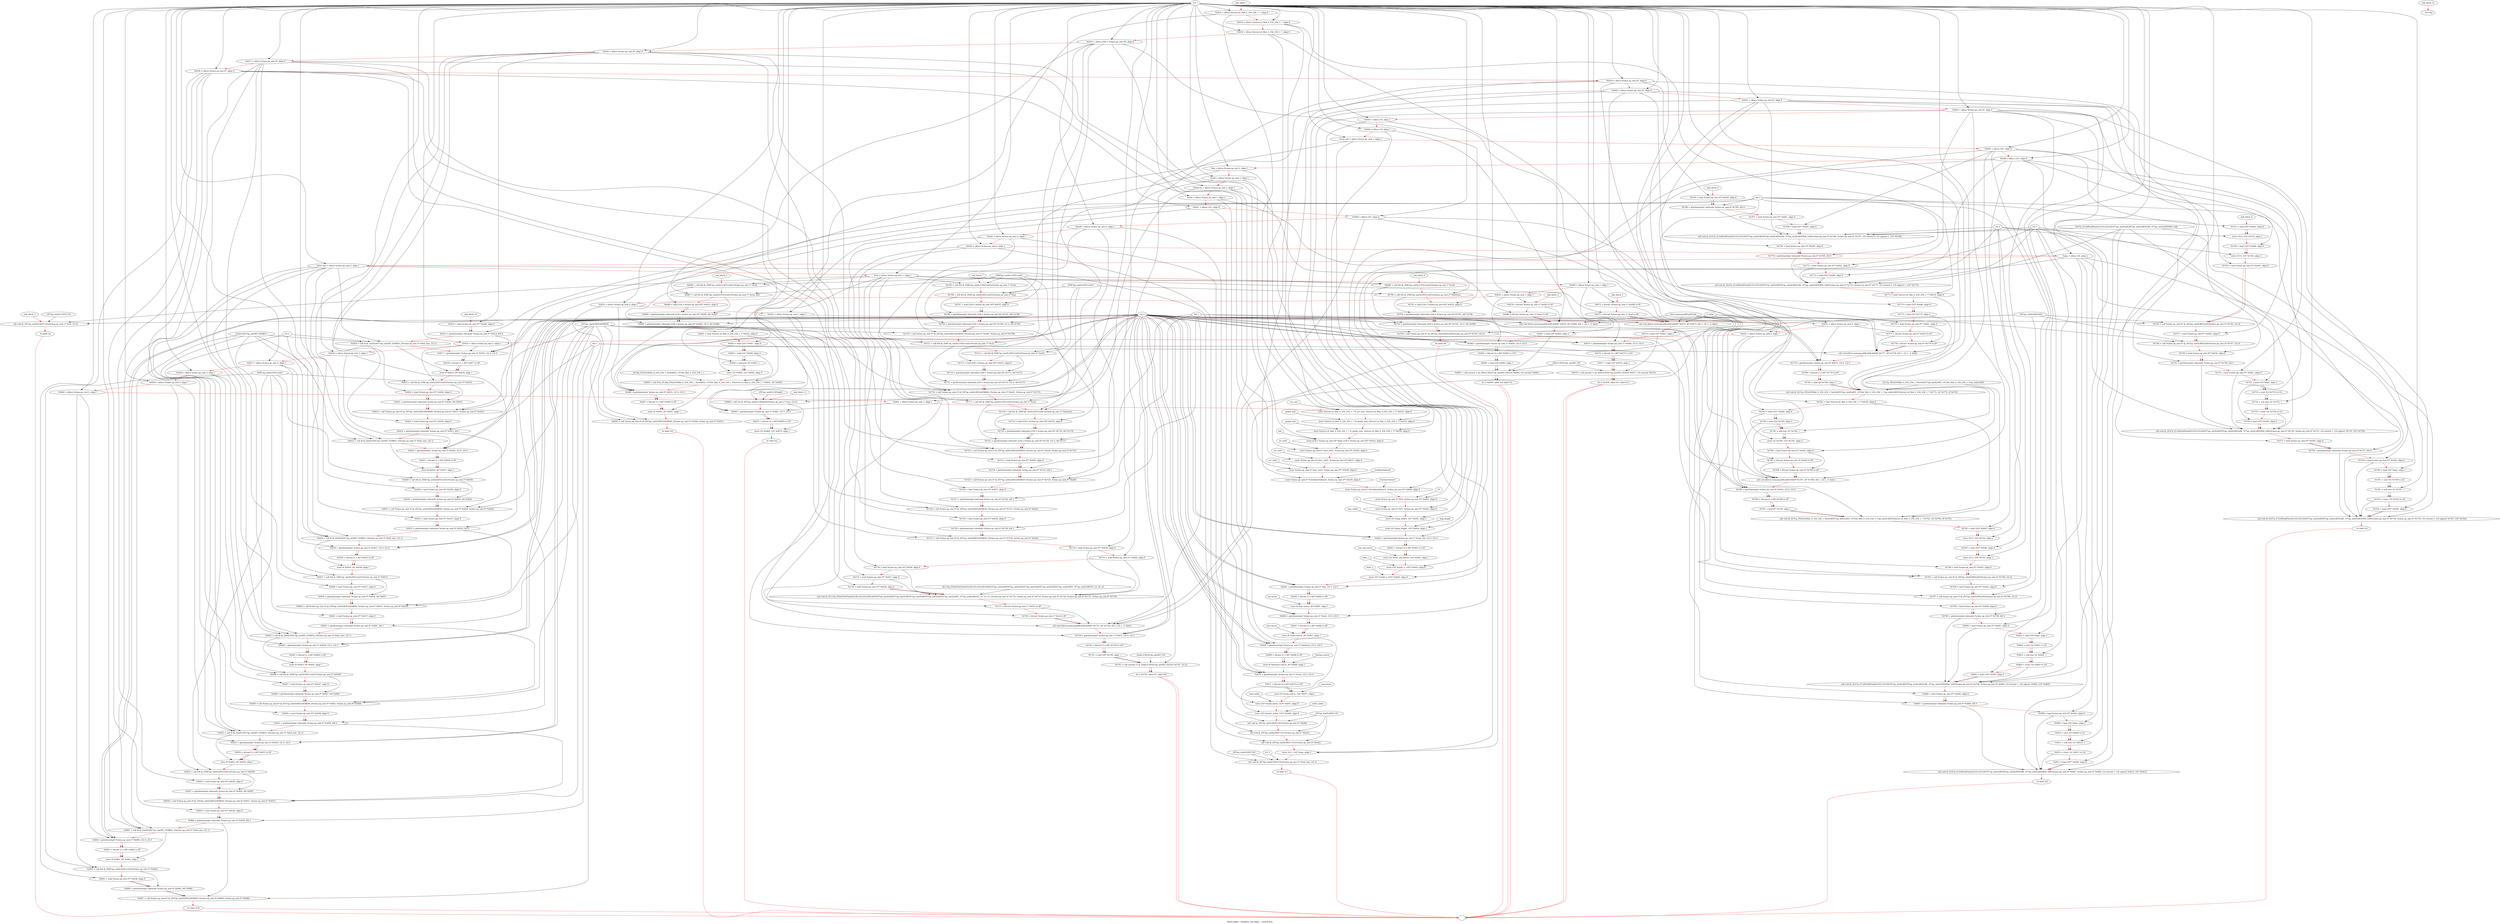 digraph G {
compound=true
label="Black edges - dataflow, red edges - control flow"
"t632" [label="  %t632 = alloca %struct.xf_Mat_0_256_256_1_*, align 8"]
"t633" [label="  %t633 = alloca %struct.xf_Mat_0_256_256_1_*, align 8"]
"t634" [label="  %t634 = alloca %struct.xf_Mat_0_256_256_1_*, align 8"]
"t635" [label="  %t635 = alloca [256 x %class.ap_uint.0]*, align 8"]
"t636" [label="  %t636 = alloca %class.ap_uint.0*, align 8"]
"t637" [label="  %t637 = alloca %class.ap_uint.0*, align 8"]
"t638" [label="  %t638 = alloca %class.ap_uint.0*, align 8"]
"t639" [label="  %t639 = alloca %class.ap_uint.0*, align 8"]
"t640" [label="  %t640 = alloca %class.ap_uint.0*, align 8"]
"t641" [label="  %t641 = alloca %class.ap_uint.0*, align 8"]
"t642" [label="  %t642 = alloca %class.ap_uint.0*, align 8"]
"t643" [label="  %t643 = alloca i16, align 2"]
"t644" [label="  %t644 = alloca i16, align 2"]
"row_ind" [label="  %row_ind = alloca %class.ap_uint.1, align 2"]
"t645" [label="  %t645 = alloca i16*, align 8"]
"t646" [label="  %t646 = alloca i16*, align 8"]
"tp" [label="  %tp = alloca %class.ap_uint.2, align 1"]
"mid" [label="  %mid = alloca %class.ap_uint.2, align 1"]
"bottom" [label="  %bottom = alloca %class.ap_uint.2, align 1"]
"row" [label="  %row = alloca %class.ap_uint.1, align 2"]
"t647" [label="  %t647 = alloca i32*, align 8"]
"t648" [label="  %t648 = alloca i32*, align 8"]
"buf0" [label="  %buf0 = alloca %class.ap_uint.0, align 1"]
"buf1" [label="  %buf1 = alloca %class.ap_uint.0, align 1"]
"buf2" [label="  %buf2 = alloca %class.ap_uint.0, align 1"]
"npc" [label="  %npc = alloca i16, align 2"]
"buf_size" [label="  %buf_size = alloca %class.ap_uint.5, align 1"]
"col" [label="  %col = alloca %class.ap_uint.1, align 1"]
"t649" [label="  %t649 = alloca %class.ap_uint.1, align 1"]
"t650" [label="  %t650 = alloca %class.ap_uint.1, align 1"]
"t651" [label="  %t651 = alloca %class.ap_uint.0, align 1"]
"t652" [label="  %t652 = alloca %class.ap_uint.1, align 1"]
"t653" [label="  %t653 = alloca %class.ap_uint.0, align 1"]
"t654" [label="  %t654 = alloca %class.ap_uint.0, align 1"]
"t655" [label="  %t655 = alloca %class.ap_uint.5, align 1"]
"t656" [label="  %t656 = alloca %class.ap_uint.5, align 1"]
"t657" [label="  %t657 = alloca %class.ap_uint.5, align 1"]
"t658" [label="  %t658 = alloca %class.ap_uint.5, align 1"]
"t659" [label="  %t659 = alloca %class.ap_uint.5, align 1"]
"t660" [label="  %t660 = alloca %class.ap_uint.5, align 1"]
"t661" [label="  %t661 = alloca %class.ap_uint.1, align 1"]
"_1" [label="  store %struct.xf_Mat_0_256_256_1_* %_src_mat, %struct.xf_Mat_0_256_256_1_** %t632, align 8"]
"_2" [label="  store %struct.xf_Mat_0_256_256_1_* %_gradx_mat, %struct.xf_Mat_0_256_256_1_** %t633, align 8"]
"_3" [label="  store %struct.xf_Mat_0_256_256_1_* %_grady_mat, %struct.xf_Mat_0_256_256_1_** %t634, align 8"]
"_4" [label="  store [256 x %class.ap_uint.0]* %buf, [256 x %class.ap_uint.0]** %t635, align 8"]
"_5" [label="  store %class.ap_uint.0* %src_buf1, %class.ap_uint.0** %t636, align 8"]
"_6" [label="  store %class.ap_uint.0* %src_buf2, %class.ap_uint.0** %t637, align 8"]
"_7" [label="  store %class.ap_uint.0* %src_buf3, %class.ap_uint.0** %t638, align 8"]
"_8" [label="  store %class.ap_uint.0* %GradientValuesX, %class.ap_uint.0** %t639, align 8"]
"_9" [label="  store %class.ap_uint.0* %GradientValuesY, %class.ap_uint.0** %t640, align 8"]
"_10" [label="  store %class.ap_uint.0* %P0, %class.ap_uint.0** %t641, align 8"]
"_11" [label="  store %class.ap_uint.0* %P1, %class.ap_uint.0** %t642, align 8"]
"_12" [label="  store i16 %img_width, i16* %t643, align 2"]
"_13" [label="  store i16 %img_height, i16* %t644, align 2"]
"t662" [label="  %t662 = getelementptr %class.ap_uint.1* %row_ind, i32 0, i32 0"]
"t663" [label="  %t663 = bitcast [2 x i8]* %t662 to i16*"]
"_14" [label="  store i16 %row_ind.coerce, i16* %t663, align 1"]
"_15" [label="  store i16* %shift_x, i16** %t645, align 8"]
"_16" [label="  store i16* %shift_y, i16** %t646, align 8"]
"t664" [label="  %t664 = getelementptr %class.ap_uint.2* %tp, i32 0, i32 0"]
"t665" [label="  %t665 = bitcast [1 x i8]* %t664 to i8*"]
"_17" [label="  store i8 %tp.coerce, i8* %t665, align 1"]
"t666" [label="  %t666 = getelementptr %class.ap_uint.2* %mid, i32 0, i32 0"]
"t667" [label="  %t667 = bitcast [1 x i8]* %t666 to i8*"]
"_18" [label="  store i8 %mid.coerce, i8* %t667, align 1"]
"t668" [label="  %t668 = getelementptr %class.ap_uint.2* %bottom, i32 0, i32 0"]
"t669" [label="  %t669 = bitcast [1 x i8]* %t668 to i8*"]
"_19" [label="  store i8 %bottom.coerce, i8* %t669, align 1"]
"t670" [label="  %t670 = getelementptr %class.ap_uint.1* %row, i32 0, i32 0"]
"t671" [label="  %t671 = bitcast [2 x i8]* %t670 to i16*"]
"_20" [label="  store i16 %row.coerce, i16* %t671, align 1"]
"_21" [label="  store i32* %read_index, i32** %t647, align 8"]
"_22" [label="  store i32* %write_index, i32** %t648, align 8"]
"_23" [label="  call void @_ZN7ap_uintILi8EEC1Ev(%class.ap_uint.0* %buf0)"]
"_24" [label="  call void @_ZN7ap_uintILi8EEC1Ev(%class.ap_uint.0* %buf1)"]
"_25" [label="  call void @_ZN7ap_uintILi8EEC1Ev(%class.ap_uint.0* %buf2)"]
"_26" [label="  store i16 1, i16* %npc, align 2"]
"_27" [label="  call void @_ZN7ap_uintILi5EEC1Ei(%class.ap_uint.5* %buf_size, i32 3)"]
"_28" [label="  br label %1"]
"unk_block_1" -> "t632"[color=red]
"i32 1" -> "t632"
"t632" -> "t633"[color=red weight=2]
"i32 1" -> "t633"
"t633" -> "t634"[color=red weight=2]
"i32 1" -> "t634"
"t634" -> "t635"[color=red weight=2]
"i32 1" -> "t635"
"t635" -> "t636"[color=red weight=2]
"i32 1" -> "t636"
"t636" -> "t637"[color=red weight=2]
"i32 1" -> "t637"
"t637" -> "t638"[color=red weight=2]
"i32 1" -> "t638"
"t638" -> "t639"[color=red weight=2]
"i32 1" -> "t639"
"t639" -> "t640"[color=red weight=2]
"i32 1" -> "t640"
"t640" -> "t641"[color=red weight=2]
"i32 1" -> "t641"
"t641" -> "t642"[color=red weight=2]
"i32 1" -> "t642"
"t642" -> "t643"[color=red weight=2]
"i32 1" -> "t643"
"t643" -> "t644"[color=red weight=2]
"i32 1" -> "t644"
"t644" -> "row_ind"[color=red weight=2]
"i32 1" -> "row_ind"
"row_ind" -> "t645"[color=red weight=2]
"i32 1" -> "t645"
"t645" -> "t646"[color=red weight=2]
"i32 1" -> "t646"
"t646" -> "tp"[color=red weight=2]
"i32 1" -> "tp"
"tp" -> "mid"[color=red weight=2]
"i32 1" -> "mid"
"mid" -> "bottom"[color=red weight=2]
"i32 1" -> "bottom"
"bottom" -> "row"[color=red weight=2]
"i32 1" -> "row"
"row" -> "t647"[color=red weight=2]
"i32 1" -> "t647"
"t647" -> "t648"[color=red weight=2]
"i32 1" -> "t648"
"t648" -> "buf0"[color=red weight=2]
"i32 1" -> "buf0"
"buf0" -> "buf1"[color=red weight=2]
"i32 1" -> "buf1"
"buf1" -> "buf2"[color=red weight=2]
"i32 1" -> "buf2"
"buf2" -> "npc"[color=red weight=2]
"i32 1" -> "npc"
"npc" -> "buf_size"[color=red weight=2]
"i32 1" -> "buf_size"
"buf_size" -> "col"[color=red weight=2]
"i32 1" -> "col"
"col" -> "t649"[color=red weight=2]
"i32 1" -> "t649"
"t649" -> "t650"[color=red weight=2]
"i32 1" -> "t650"
"t650" -> "t651"[color=red weight=2]
"i32 1" -> "t651"
"t651" -> "t652"[color=red weight=2]
"i32 1" -> "t652"
"t652" -> "t653"[color=red weight=2]
"i32 1" -> "t653"
"t653" -> "t654"[color=red weight=2]
"i32 1" -> "t654"
"t654" -> "t655"[color=red weight=2]
"i32 1" -> "t655"
"t655" -> "t656"[color=red weight=2]
"i32 1" -> "t656"
"t656" -> "t657"[color=red weight=2]
"i32 1" -> "t657"
"t657" -> "t658"[color=red weight=2]
"i32 1" -> "t658"
"t658" -> "t659"[color=red weight=2]
"i32 1" -> "t659"
"t659" -> "t660"[color=red weight=2]
"i32 1" -> "t660"
"t660" -> "t661"[color=red weight=2]
"i32 1" -> "t661"
"t661" -> "_1"[color=red weight=2]
"_src_mat" -> "_1"
"t632" -> "_1"
"_1" -> "_2"[color=red weight=2]
"_gradx_mat" -> "_2"
"t633" -> "_2"
"_2" -> "_3"[color=red weight=2]
"_grady_mat" -> "_3"
"t634" -> "_3"
"_3" -> "_4"[color=red weight=2]
"buf" -> "_4"
"t635" -> "_4"
"_4" -> "_5"[color=red weight=2]
"src_buf1" -> "_5"
"t636" -> "_5"
"_5" -> "_6"[color=red weight=2]
"src_buf2" -> "_6"
"t637" -> "_6"
"_6" -> "_7"[color=red weight=2]
"src_buf3" -> "_7"
"t638" -> "_7"
"_7" -> "_8"[color=red weight=2]
"GradientValuesX" -> "_8"
"t639" -> "_8"
"_8" -> "_9"[color=red weight=2]
"GradientValuesY" -> "_9"
"t640" -> "_9"
"_9" -> "_10"[color=red weight=2]
"P0" -> "_10"
"t641" -> "_10"
"_10" -> "_11"[color=red weight=2]
"P1" -> "_11"
"t642" -> "_11"
"_11" -> "_12"[color=red weight=2]
"img_width" -> "_12"
"t643" -> "_12"
"_12" -> "_13"[color=red weight=2]
"img_height" -> "_13"
"t644" -> "_13"
"_13" -> "t662"[color=red weight=2]
"row_ind" -> "t662"
"i32 0" -> "t662"
"i32 0" -> "t662"
"t662" -> "t663"[color=red weight=2]
"t662" -> "t663"
"t663" -> "_14"[color=red weight=2]
"row_ind.coerce" -> "_14"
"t663" -> "_14"
"_14" -> "_15"[color=red weight=2]
"shift_x" -> "_15"
"t645" -> "_15"
"_15" -> "_16"[color=red weight=2]
"shift_y" -> "_16"
"t646" -> "_16"
"_16" -> "t664"[color=red weight=2]
"tp" -> "t664"
"i32 0" -> "t664"
"i32 0" -> "t664"
"t664" -> "t665"[color=red weight=2]
"t664" -> "t665"
"t665" -> "_17"[color=red weight=2]
"tp.coerce" -> "_17"
"t665" -> "_17"
"_17" -> "t666"[color=red weight=2]
"mid" -> "t666"
"i32 0" -> "t666"
"i32 0" -> "t666"
"t666" -> "t667"[color=red weight=2]
"t666" -> "t667"
"t667" -> "_18"[color=red weight=2]
"mid.coerce" -> "_18"
"t667" -> "_18"
"_18" -> "t668"[color=red weight=2]
"bottom" -> "t668"
"i32 0" -> "t668"
"i32 0" -> "t668"
"t668" -> "t669"[color=red weight=2]
"t668" -> "t669"
"t669" -> "_19"[color=red weight=2]
"bottom.coerce" -> "_19"
"t669" -> "_19"
"_19" -> "t670"[color=red weight=2]
"row" -> "t670"
"i32 0" -> "t670"
"i32 0" -> "t670"
"t670" -> "t671"[color=red weight=2]
"t670" -> "t671"
"t671" -> "_20"[color=red weight=2]
"row.coerce" -> "_20"
"t671" -> "_20"
"_20" -> "_21"[color=red weight=2]
"read_index" -> "_21"
"t647" -> "_21"
"_21" -> "_22"[color=red weight=2]
"write_index" -> "_22"
"t648" -> "_22"
"_22" -> "_23"[color=red weight=2]
"buf0" -> "_23"
"_ZN7ap_uintILi8EEC1Ev" -> "_23"
"_23" -> "_24"[color=red weight=2]
"buf1" -> "_24"
"_ZN7ap_uintILi8EEC1Ev" -> "_24"
"_24" -> "_25"[color=red weight=2]
"buf2" -> "_25"
"_ZN7ap_uintILi8EEC1Ev" -> "_25"
"_25" -> "_26"[color=red weight=2]
"i16 1" -> "_26"
"npc" -> "_26"
"_26" -> "_27"[color=red weight=2]
"buf_size" -> "_27"
"i32 3" -> "_27"
"_ZN7ap_uintILi5EEC1Ei" -> "_27"
"_27" -> "_28"[color=red weight=2]
"_28" -> ""[color=red]

"_29" [label="  call void @_ZN7ap_uintILi13EEC1Ei(%class.ap_uint.1* %col, i32 0)"]
"_30" [label="  br label %2"]
"unk_block_2" -> "_29"[color=red]
"col" -> "_29"
"i32 0" -> "_29"
"_ZN7ap_uintILi13EEC1Ei" -> "_29"
"_29" -> "_30"[color=red weight=2]
"_30" -> ""[color=red]

"t672" [label="  %t672 = bitcast %class.ap_uint.1* %t649 to i8*"]
"t673" [label="  %t673 = bitcast %class.ap_uint.1* %col to i8*"]
"_31" [label="  call void @llvm.memcpy.p0i8.p0i8.i64(i8* %t672, i8* %t673, i64 2, i32 1, i1 false)"]
"t674" [label="  %t674 = load i16* %t643, align 2"]
"t675" [label="  %t675 = getelementptr %class.ap_uint.1* %t649, i32 0, i32 0"]
"t676" [label="  %t676 = bitcast [2 x i8]* %t675 to i16*"]
"t677" [label="  %t677 = load i16* %t676, align 1"]
"t678" [label="  %t678 = call zeroext i1 @_ZltILi13EEb7ap_uintIXT_EEt(i16 %t677, i16 zeroext %t674)"]
"_32" [label="  br i1 %t678, label %3, label %11"]
"unk_block_3" -> "t672"[color=red]
"t649" -> "t672"
"t672" -> "t673"[color=red weight=2]
"col" -> "t673"
"t673" -> "_31"[color=red weight=2]
"t672" -> "_31"
"t673" -> "_31"
"i64 2" -> "_31"
"i32 1" -> "_31"
"i1 false" -> "_31"
"llvm.memcpy.p0i8.p0i8.i64" -> "_31"
"_31" -> "t674"[color=red weight=2]
"t643" -> "t674"
"t674" -> "t675"[color=red weight=2]
"t649" -> "t675"
"i32 0" -> "t675"
"i32 0" -> "t675"
"t675" -> "t676"[color=red weight=2]
"t675" -> "t676"
"t676" -> "t677"[color=red weight=2]
"t676" -> "t677"
"t677" -> "t678"[color=red weight=2]
"t677" -> "t678"
"t674" -> "t678"
"_ZltILi13EEb7ap_uintIXT_EEt" -> "t678"
"t678" -> "_32"[color=red weight=2]
"t678" -> "_32"
"_32" -> ""[color=red]
"_32" -> ""[color=red]

"t679" [label="  %t679 = bitcast %class.ap_uint.1* %t650 to i8*"]
"t680" [label="  %t680 = bitcast %class.ap_uint.1* %row to i8*"]
"_33" [label="  call void @llvm.memcpy.p0i8.p0i8.i64(i8* %t679, i8* %t680, i64 2, i32 1, i1 false)"]
"t681" [label="  %t681 = load i16* %t644, align 2"]
"t682" [label="  %t682 = getelementptr %class.ap_uint.1* %t650, i32 0, i32 0"]
"t683" [label="  %t683 = bitcast [2 x i8]* %t682 to i16*"]
"t684" [label="  %t684 = load i16* %t683, align 1"]
"t685" [label="  %t685 = call zeroext i1 @_ZltILi13EEb7ap_uintIXT_EEt(i16 %t684, i16 zeroext %t681)"]
"_34" [label="  br i1 %t685, label %4, label %5"]
"unk_block_4" -> "t679"[color=red]
"t650" -> "t679"
"t679" -> "t680"[color=red weight=2]
"row" -> "t680"
"t680" -> "_33"[color=red weight=2]
"t679" -> "_33"
"t680" -> "_33"
"i64 2" -> "_33"
"i32 1" -> "_33"
"i1 false" -> "_33"
"llvm.memcpy.p0i8.p0i8.i64" -> "_33"
"_33" -> "t681"[color=red weight=2]
"t644" -> "t681"
"t681" -> "t682"[color=red weight=2]
"t650" -> "t682"
"i32 0" -> "t682"
"i32 0" -> "t682"
"t682" -> "t683"[color=red weight=2]
"t682" -> "t683"
"t683" -> "t684"[color=red weight=2]
"t683" -> "t684"
"t684" -> "t685"[color=red weight=2]
"t684" -> "t685"
"t681" -> "t685"
"_ZltILi13EEb7ap_uintIXT_EEt" -> "t685"
"t685" -> "_34"[color=red weight=2]
"t685" -> "_34"
"_34" -> ""[color=red]
"_34" -> ""[color=red]

"t686" [label="  %t686 = call i64 @_ZNK7ap_uintILi13EEcvmEv(%class.ap_uint.1* %col)"]
"t687" [label="  %t687 = call i64 @_ZNK7ap_uintILi13EEcvmEv(%class.ap_uint.1* %row_ind)"]
"t688" [label="  %t688 = load [256 x %class.ap_uint.0]** %t635, align 8"]
"t689" [label="  %t689 = getelementptr inbounds [256 x %class.ap_uint.0]* %t688, i64 %t687"]
"t690" [label="  %t690 = getelementptr inbounds [256 x %class.ap_uint.0]* %t689, i32 0, i64 %t686"]
"t691" [label="  %t691 = load %struct.xf_Mat_0_256_256_1_** %t632, align 8"]
"t692" [label="  %t692 = load i32** %t647, align 8"]
"t693" [label="  %t693 = load i32* %t692, align 4"]
"t694" [label="  %t694 = add nsw i32 %t693, 1"]
"_35" [label="  store i32 %t694, i32* %t692, align 4"]
"t695" [label="  %t695 = call i8 @_ZL36p_ZN2xf16Mat_0_256_256_1_4readIEEi_1P19xf_Mat_0_256_256_1_i(%struct.xf_Mat_0_256_256_1_* %t691, i32 %t693)"]
"t696" [label="  %t696 = getelementptr %class.ap_uint.0* %t651, i32 0, i32 0"]
"t697" [label="  %t697 = bitcast [1 x i8]* %t696 to i8*"]
"_36" [label="  store i8 %t695, i8* %t697, align 1"]
"t698" [label="  %t698 = call %class.ap_uint.0* @_ZN7ap_uintILi8EEaSERKS0_(%class.ap_uint.0* %t690, %class.ap_uint.0* %t651)"]
"_37" [label="  br label %6"]
"unk_block_5" -> "t686"[color=red]
"col" -> "t686"
"_ZNK7ap_uintILi13EEcvmEv" -> "t686"
"t686" -> "t687"[color=red weight=2]
"row_ind" -> "t687"
"_ZNK7ap_uintILi13EEcvmEv" -> "t687"
"t687" -> "t688"[color=red weight=2]
"t635" -> "t688"
"t688" -> "t689"[color=red weight=2]
"t688" -> "t689"
"t687" -> "t689"
"t689" -> "t690"[color=red weight=2]
"t689" -> "t690"
"i32 0" -> "t690"
"t686" -> "t690"
"t690" -> "t691"[color=red weight=2]
"t632" -> "t691"
"t691" -> "t692"[color=red weight=2]
"t647" -> "t692"
"t692" -> "t693"[color=red weight=2]
"t692" -> "t693"
"t693" -> "t694"[color=red weight=2]
"t693" -> "t694"
"i32 1" -> "t694"
"t694" -> "_35"[color=red weight=2]
"t694" -> "_35"
"t692" -> "_35"
"_35" -> "t695"[color=red weight=2]
"t691" -> "t695"
"t693" -> "t695"
"_ZL36p_ZN2xf16Mat_0_256_256_1_4readIEEi_1P19xf_Mat_0_256_256_1_i" -> "t695"
"t695" -> "t696"[color=red weight=2]
"t651" -> "t696"
"i32 0" -> "t696"
"i32 0" -> "t696"
"t696" -> "t697"[color=red weight=2]
"t696" -> "t697"
"t697" -> "_36"[color=red weight=2]
"t695" -> "_36"
"t697" -> "_36"
"_36" -> "t698"[color=red weight=2]
"t690" -> "t698"
"t651" -> "t698"
"_ZN7ap_uintILi8EEaSERKS0_" -> "t698"
"t698" -> "_37"[color=red weight=2]
"_37" -> ""[color=red]

"t699" [label="  %t699 = call i64 @_ZNK7ap_uintILi13EEcvmEv(%class.ap_uint.1* %col)"]
"t700" [label="  %t700 = call i64 @_ZNK7ap_uintILi2EEcvmEv(%class.ap_uint.2* %bottom)"]
"t701" [label="  %t701 = load [256 x %class.ap_uint.0]** %t635, align 8"]
"t702" [label="  %t702 = getelementptr inbounds [256 x %class.ap_uint.0]* %t701, i64 %t700"]
"t703" [label="  %t703 = getelementptr inbounds [256 x %class.ap_uint.0]* %t702, i32 0, i64 %t699"]
"t704" [label="  %t704 = call %class.ap_uint.0* @_ZN7ap_uintILi8EEaSEi(%class.ap_uint.0* %t703, i32 0)"]
"_38" [label="  br label %6"]
"unk_block_6" -> "t699"[color=red]
"col" -> "t699"
"_ZNK7ap_uintILi13EEcvmEv" -> "t699"
"t699" -> "t700"[color=red weight=2]
"bottom" -> "t700"
"_ZNK7ap_uintILi2EEcvmEv" -> "t700"
"t700" -> "t701"[color=red weight=2]
"t635" -> "t701"
"t701" -> "t702"[color=red weight=2]
"t701" -> "t702"
"t700" -> "t702"
"t702" -> "t703"[color=red weight=2]
"t702" -> "t703"
"i32 0" -> "t703"
"t699" -> "t703"
"t703" -> "t704"[color=red weight=2]
"t703" -> "t704"
"i32 0" -> "t704"
"_ZN7ap_uintILi8EEaSEi" -> "t704"
"t704" -> "_38"[color=red weight=2]
"_38" -> ""[color=red]

"t705" [label="  %t705 = call i64 @_ZNK7ap_uintILi13EEcvmEv(%class.ap_uint.1* %col)"]
"t706" [label="  %t706 = call i64 @_ZNK7ap_uintILi2EEcvmEv(%class.ap_uint.2* %tp)"]
"t707" [label="  %t707 = load [256 x %class.ap_uint.0]** %t635, align 8"]
"t708" [label="  %t708 = getelementptr inbounds [256 x %class.ap_uint.0]* %t707, i64 %t706"]
"t709" [label="  %t709 = getelementptr inbounds [256 x %class.ap_uint.0]* %t708, i32 0, i64 %t705"]
"t710" [label="  %t710 = call %class.ap_uint.0* @_ZN7ap_uintILi8EEaSERKS0_(%class.ap_uint.0* %buf0, %class.ap_uint.0* %t709)"]
"t711" [label="  %t711 = call i64 @_ZNK7ap_uintILi13EEcvmEv(%class.ap_uint.1* %col)"]
"t712" [label="  %t712 = call i64 @_ZNK7ap_uintILi2EEcvmEv(%class.ap_uint.2* %mid)"]
"t713" [label="  %t713 = load [256 x %class.ap_uint.0]** %t635, align 8"]
"t714" [label="  %t714 = getelementptr inbounds [256 x %class.ap_uint.0]* %t713, i64 %t712"]
"t715" [label="  %t715 = getelementptr inbounds [256 x %class.ap_uint.0]* %t714, i32 0, i64 %t711"]
"t716" [label="  %t716 = call %class.ap_uint.0* @_ZN7ap_uintILi8EEaSERKS0_(%class.ap_uint.0* %buf1, %class.ap_uint.0* %t715)"]
"t717" [label="  %t717 = call i64 @_ZNK7ap_uintILi13EEcvmEv(%class.ap_uint.1* %col)"]
"t718" [label="  %t718 = call i64 @_ZNK7ap_uintILi2EEcvmEv(%class.ap_uint.2* %bottom)"]
"t719" [label="  %t719 = load [256 x %class.ap_uint.0]** %t635, align 8"]
"t720" [label="  %t720 = getelementptr inbounds [256 x %class.ap_uint.0]* %t719, i64 %t718"]
"t721" [label="  %t721 = getelementptr inbounds [256 x %class.ap_uint.0]* %t720, i32 0, i64 %t717"]
"t722" [label="  %t722 = call %class.ap_uint.0* @_ZN7ap_uintILi8EEaSERKS0_(%class.ap_uint.0* %buf2, %class.ap_uint.0* %t721)"]
"t723" [label="  %t723 = load %class.ap_uint.0** %t636, align 8"]
"t724" [label="  %t724 = getelementptr inbounds %class.ap_uint.0* %t723, i64 2"]
"t725" [label="  %t725 = call %class.ap_uint.0* @_ZN7ap_uintILi8EEaSERKS0_(%class.ap_uint.0* %t724, %class.ap_uint.0* %buf0)"]
"t726" [label="  %t726 = load %class.ap_uint.0** %t637, align 8"]
"t727" [label="  %t727 = getelementptr inbounds %class.ap_uint.0* %t726, i64 2"]
"t728" [label="  %t728 = call %class.ap_uint.0* @_ZN7ap_uintILi8EEaSERKS0_(%class.ap_uint.0* %t727, %class.ap_uint.0* %buf1)"]
"t729" [label="  %t729 = load %class.ap_uint.0** %t638, align 8"]
"t730" [label="  %t730 = getelementptr inbounds %class.ap_uint.0* %t729, i64 2"]
"t731" [label="  %t731 = call %class.ap_uint.0* @_ZN7ap_uintILi8EEaSERKS0_(%class.ap_uint.0* %t730, %class.ap_uint.0* %buf2)"]
"t732" [label="  %t732 = load %class.ap_uint.0** %t639, align 8"]
"t733" [label="  %t733 = load %class.ap_uint.0** %t640, align 8"]
"t734" [label="  %t734 = load %class.ap_uint.0** %t636, align 8"]
"t735" [label="  %t735 = load %class.ap_uint.0** %t637, align 8"]
"t736" [label="  %t736 = load %class.ap_uint.0** %t638, align 8"]
"_39" [label="  call void @_ZL115p_ZN2xf10xFSobel3x3ILi1ELi1ELi0ELi0EEEP7ap_uintILi8EEP7ap_uintILi8EEP7ap_uintILi8EEP7ap_uintILi8EEP7ap_uintILi8EE_1P7ap_uintILi8EES1_S1_S1_S1_(%class.ap_uint.0* %t732, %class.ap_uint.0* %t733, %class.ap_uint.0* %t734, %class.ap_uint.0* %t735, %class.ap_uint.0* %t736)"]
"t737" [label="  %t737 = bitcast %class.ap_uint.1* %t652 to i8*"]
"t738" [label="  %t738 = bitcast %class.ap_uint.1* %col to i8*"]
"_40" [label="  call void @llvm.memcpy.p0i8.p0i8.i64(i8* %t737, i8* %t738, i64 2, i32 1, i1 false)"]
"t739" [label="  %t739 = getelementptr %class.ap_uint.1* %t652, i32 0, i32 0"]
"t740" [label="  %t740 = bitcast [2 x i8]* %t739 to i16*"]
"t741" [label="  %t741 = load i16* %t740, align 1"]
"t742" [label="  %t742 = call zeroext i1 @_ZeqILi13EEb7ap_uintIXT_EEi(i16 %t741, i32 0)"]
"_41" [label="  br i1 %t742, label %7, label %8"]
"unk_block_7" -> "t705"[color=red]
"col" -> "t705"
"_ZNK7ap_uintILi13EEcvmEv" -> "t705"
"t705" -> "t706"[color=red weight=2]
"tp" -> "t706"
"_ZNK7ap_uintILi2EEcvmEv" -> "t706"
"t706" -> "t707"[color=red weight=2]
"t635" -> "t707"
"t707" -> "t708"[color=red weight=2]
"t707" -> "t708"
"t706" -> "t708"
"t708" -> "t709"[color=red weight=2]
"t708" -> "t709"
"i32 0" -> "t709"
"t705" -> "t709"
"t709" -> "t710"[color=red weight=2]
"buf0" -> "t710"
"t709" -> "t710"
"_ZN7ap_uintILi8EEaSERKS0_" -> "t710"
"t710" -> "t711"[color=red weight=2]
"col" -> "t711"
"_ZNK7ap_uintILi13EEcvmEv" -> "t711"
"t711" -> "t712"[color=red weight=2]
"mid" -> "t712"
"_ZNK7ap_uintILi2EEcvmEv" -> "t712"
"t712" -> "t713"[color=red weight=2]
"t635" -> "t713"
"t713" -> "t714"[color=red weight=2]
"t713" -> "t714"
"t712" -> "t714"
"t714" -> "t715"[color=red weight=2]
"t714" -> "t715"
"i32 0" -> "t715"
"t711" -> "t715"
"t715" -> "t716"[color=red weight=2]
"buf1" -> "t716"
"t715" -> "t716"
"_ZN7ap_uintILi8EEaSERKS0_" -> "t716"
"t716" -> "t717"[color=red weight=2]
"col" -> "t717"
"_ZNK7ap_uintILi13EEcvmEv" -> "t717"
"t717" -> "t718"[color=red weight=2]
"bottom" -> "t718"
"_ZNK7ap_uintILi2EEcvmEv" -> "t718"
"t718" -> "t719"[color=red weight=2]
"t635" -> "t719"
"t719" -> "t720"[color=red weight=2]
"t719" -> "t720"
"t718" -> "t720"
"t720" -> "t721"[color=red weight=2]
"t720" -> "t721"
"i32 0" -> "t721"
"t717" -> "t721"
"t721" -> "t722"[color=red weight=2]
"buf2" -> "t722"
"t721" -> "t722"
"_ZN7ap_uintILi8EEaSERKS0_" -> "t722"
"t722" -> "t723"[color=red weight=2]
"t636" -> "t723"
"t723" -> "t724"[color=red weight=2]
"t723" -> "t724"
"i64 2" -> "t724"
"t724" -> "t725"[color=red weight=2]
"t724" -> "t725"
"buf0" -> "t725"
"_ZN7ap_uintILi8EEaSERKS0_" -> "t725"
"t725" -> "t726"[color=red weight=2]
"t637" -> "t726"
"t726" -> "t727"[color=red weight=2]
"t726" -> "t727"
"i64 2" -> "t727"
"t727" -> "t728"[color=red weight=2]
"t727" -> "t728"
"buf1" -> "t728"
"_ZN7ap_uintILi8EEaSERKS0_" -> "t728"
"t728" -> "t729"[color=red weight=2]
"t638" -> "t729"
"t729" -> "t730"[color=red weight=2]
"t729" -> "t730"
"i64 2" -> "t730"
"t730" -> "t731"[color=red weight=2]
"t730" -> "t731"
"buf2" -> "t731"
"_ZN7ap_uintILi8EEaSERKS0_" -> "t731"
"t731" -> "t732"[color=red weight=2]
"t639" -> "t732"
"t732" -> "t733"[color=red weight=2]
"t640" -> "t733"
"t733" -> "t734"[color=red weight=2]
"t636" -> "t734"
"t734" -> "t735"[color=red weight=2]
"t637" -> "t735"
"t735" -> "t736"[color=red weight=2]
"t638" -> "t736"
"t736" -> "_39"[color=red weight=2]
"t732" -> "_39"
"t733" -> "_39"
"t734" -> "_39"
"t735" -> "_39"
"t736" -> "_39"
"_ZL115p_ZN2xf10xFSobel3x3ILi1ELi1ELi0ELi0EEEP7ap_uintILi8EEP7ap_uintILi8EEP7ap_uintILi8EEP7ap_uintILi8EEP7ap_uintILi8EE_1P7ap_uintILi8EES1_S1_S1_S1_" -> "_39"
"_39" -> "t737"[color=red weight=2]
"t652" -> "t737"
"t737" -> "t738"[color=red weight=2]
"col" -> "t738"
"t738" -> "_40"[color=red weight=2]
"t737" -> "_40"
"t738" -> "_40"
"i64 2" -> "_40"
"i32 1" -> "_40"
"i1 false" -> "_40"
"llvm.memcpy.p0i8.p0i8.i64" -> "_40"
"_40" -> "t739"[color=red weight=2]
"t652" -> "t739"
"i32 0" -> "t739"
"i32 0" -> "t739"
"t739" -> "t740"[color=red weight=2]
"t739" -> "t740"
"t740" -> "t741"[color=red weight=2]
"t740" -> "t741"
"t741" -> "t742"[color=red weight=2]
"t741" -> "t742"
"i32 0" -> "t742"
"_ZeqILi13EEb7ap_uintIXT_EEi" -> "t742"
"t742" -> "_41"[color=red weight=2]
"t742" -> "_41"
"_41" -> ""[color=red]
"_41" -> ""[color=red]

"t743" [label="  %t743 = load i16** %t645, align 8"]
"_42" [label="  store i16 0, i16* %t743, align 2"]
"t744" [label="  %t744 = load i16** %t646, align 8"]
"_43" [label="  store i16 0, i16* %t744, align 2"]
"t745" [label="  %t745 = load %class.ap_uint.0** %t641, align 8"]
"t746" [label="  %t746 = call %class.ap_uint.0* @_ZN7ap_uintILi8EEaSEi(%class.ap_uint.0* %t745, i32 0)"]
"t747" [label="  %t747 = load %class.ap_uint.0** %t642, align 8"]
"t748" [label="  %t748 = call %class.ap_uint.0* @_ZN7ap_uintILi8EEaSEi(%class.ap_uint.0* %t747, i32 0)"]
"t749" [label="  %t749 = load %class.ap_uint.0** %t639, align 8"]
"t750" [label="  %t750 = getelementptr inbounds %class.ap_uint.0* %t749, i64 0"]
"t751" [label="  %t751 = load %class.ap_uint.0** %t641, align 8"]
"t752" [label="  %t752 = load i16* %npc, align 2"]
"t753" [label="  %t753 = zext i16 %t752 to i32"]
"t754" [label="  %t754 = sub nsw i32 %t753, 1"]
"t755" [label="  %t755 = trunc i32 %t754 to i16"]
"t756" [label="  %t756 = load i16** %t645, align 8"]
"_44" [label="  call void @_ZL67p_Z12xfPackPixelsILi1ELi1ELi0EEP7ap_uintILi8EER7ap_uintILi8EEtsRt_1P7ap_uintILi8EERS0_tsRt(%class.ap_uint.0* %t750, %class.ap_uint.0* %t751, i16 zeroext 1, i16 signext %t755, i16* %t756)"]
"t757" [label="  %t757 = load %class.ap_uint.0** %t640, align 8"]
"t758" [label="  %t758 = getelementptr inbounds %class.ap_uint.0* %t757, i64 0"]
"t759" [label="  %t759 = load %class.ap_uint.0** %t642, align 8"]
"t760" [label="  %t760 = load i16* %npc, align 2"]
"t761" [label="  %t761 = zext i16 %t760 to i32"]
"t762" [label="  %t762 = sub nsw i32 %t761, 1"]
"t763" [label="  %t763 = trunc i32 %t762 to i16"]
"t764" [label="  %t764 = load i16** %t646, align 8"]
"_45" [label="  call void @_ZL67p_Z12xfPackPixelsILi1ELi1ELi0EEP7ap_uintILi8EER7ap_uintILi8EEtsRt_1P7ap_uintILi8EERS0_tsRt(%class.ap_uint.0* %t758, %class.ap_uint.0* %t759, i16 zeroext 1, i16 signext %t763, i16* %t764)"]
"_46" [label="  br label %9"]
"unk_block_8" -> "t743"[color=red]
"t645" -> "t743"
"t743" -> "_42"[color=red weight=2]
"i16 0" -> "_42"
"t743" -> "_42"
"_42" -> "t744"[color=red weight=2]
"t646" -> "t744"
"t744" -> "_43"[color=red weight=2]
"i16 0" -> "_43"
"t744" -> "_43"
"_43" -> "t745"[color=red weight=2]
"t641" -> "t745"
"t745" -> "t746"[color=red weight=2]
"t745" -> "t746"
"i32 0" -> "t746"
"_ZN7ap_uintILi8EEaSEi" -> "t746"
"t746" -> "t747"[color=red weight=2]
"t642" -> "t747"
"t747" -> "t748"[color=red weight=2]
"t747" -> "t748"
"i32 0" -> "t748"
"_ZN7ap_uintILi8EEaSEi" -> "t748"
"t748" -> "t749"[color=red weight=2]
"t639" -> "t749"
"t749" -> "t750"[color=red weight=2]
"t749" -> "t750"
"i64 0" -> "t750"
"t750" -> "t751"[color=red weight=2]
"t641" -> "t751"
"t751" -> "t752"[color=red weight=2]
"npc" -> "t752"
"t752" -> "t753"[color=red weight=2]
"t752" -> "t753"
"t753" -> "t754"[color=red weight=2]
"t753" -> "t754"
"i32 1" -> "t754"
"t754" -> "t755"[color=red weight=2]
"t754" -> "t755"
"t755" -> "t756"[color=red weight=2]
"t645" -> "t756"
"t756" -> "_44"[color=red weight=2]
"t750" -> "_44"
"t751" -> "_44"
"i16 1" -> "_44"
"t755" -> "_44"
"t756" -> "_44"
"_ZL67p_Z12xfPackPixelsILi1ELi1ELi0EEP7ap_uintILi8EER7ap_uintILi8EEtsRt_1P7ap_uintILi8EERS0_tsRt" -> "_44"
"_44" -> "t757"[color=red weight=2]
"t640" -> "t757"
"t757" -> "t758"[color=red weight=2]
"t757" -> "t758"
"i64 0" -> "t758"
"t758" -> "t759"[color=red weight=2]
"t642" -> "t759"
"t759" -> "t760"[color=red weight=2]
"npc" -> "t760"
"t760" -> "t761"[color=red weight=2]
"t760" -> "t761"
"t761" -> "t762"[color=red weight=2]
"t761" -> "t762"
"i32 1" -> "t762"
"t762" -> "t763"[color=red weight=2]
"t762" -> "t763"
"t763" -> "t764"[color=red weight=2]
"t646" -> "t764"
"t764" -> "_45"[color=red weight=2]
"t758" -> "_45"
"t759" -> "_45"
"i16 1" -> "_45"
"t763" -> "_45"
"t764" -> "_45"
"_ZL67p_Z12xfPackPixelsILi1ELi1ELi0EEP7ap_uintILi8EER7ap_uintILi8EEtsRt_1P7ap_uintILi8EERS0_tsRt" -> "_45"
"_45" -> "_46"[color=red weight=2]
"_46" -> ""[color=red]

"t765" [label="  %t765 = load %class.ap_uint.0** %t639, align 8"]
"t766" [label="  %t766 = getelementptr inbounds %class.ap_uint.0* %t765, i64 0"]
"t767" [label="  %t767 = load %class.ap_uint.0** %t641, align 8"]
"t768" [label="  %t768 = load i16** %t645, align 8"]
"_47" [label="  call void @_ZL67p_Z12xfPackPixelsILi1ELi1ELi0EEP7ap_uintILi8EER7ap_uintILi8EEtsRt_1P7ap_uintILi8EERS0_tsRt(%class.ap_uint.0* %t766, %class.ap_uint.0* %t767, i16 zeroext 0, i16 signext 1, i16* %t768)"]
"t769" [label="  %t769 = load %class.ap_uint.0** %t640, align 8"]
"t770" [label="  %t770 = getelementptr inbounds %class.ap_uint.0* %t769, i64 0"]
"t771" [label="  %t771 = load %class.ap_uint.0** %t642, align 8"]
"t772" [label="  %t772 = load i16** %t646, align 8"]
"_48" [label="  call void @_ZL67p_Z12xfPackPixelsILi1ELi1ELi0EEP7ap_uintILi8EER7ap_uintILi8EEtsRt_1P7ap_uintILi8EERS0_tsRt(%class.ap_uint.0* %t770, %class.ap_uint.0* %t771, i16 zeroext 0, i16 signext 1, i16* %t772)"]
"t773" [label="  %t773 = load %struct.xf_Mat_0_256_256_1_** %t633, align 8"]
"t774" [label="  %t774 = load i32** %t648, align 8"]
"t775" [label="  %t775 = load i32* %t774, align 4"]
"t776" [label="  %t776 = load %class.ap_uint.0** %t641, align 8"]
"t777" [label="  %t777 = bitcast %class.ap_uint.0* %t653 to i8*"]
"t778" [label="  %t778 = bitcast %class.ap_uint.0* %t776 to i8*"]
"_49" [label="  call void @llvm.memcpy.p0i8.p0i8.i64(i8* %t777, i8* %t778, i64 1, i32 1, i1 false)"]
"t779" [label="  %t779 = getelementptr %class.ap_uint.0* %t653, i32 0, i32 0"]
"t780" [label="  %t780 = bitcast [1 x i8]* %t779 to i8*"]
"t781" [label="  %t781 = load i8* %t780, align 1"]
"_50" [label="  call void @_ZL51p_ZN2xf16Mat_0_256_256_1_5writeIEEi7ap_uintILi8EE_1P19xf_Mat_0_256_256_1_i7ap_uintILi8EE(%struct.xf_Mat_0_256_256_1_* %t773, i32 %t775, i8 %t781)"]
"t782" [label="  %t782 = load %struct.xf_Mat_0_256_256_1_** %t634, align 8"]
"t783" [label="  %t783 = load i32** %t648, align 8"]
"t784" [label="  %t784 = load i32* %t783, align 4"]
"t785" [label="  %t785 = add nsw i32 %t784, 1"]
"_51" [label="  store i32 %t785, i32* %t783, align 4"]
"t786" [label="  %t786 = load %class.ap_uint.0** %t642, align 8"]
"t787" [label="  %t787 = bitcast %class.ap_uint.0* %t654 to i8*"]
"t788" [label="  %t788 = bitcast %class.ap_uint.0* %t786 to i8*"]
"_52" [label="  call void @llvm.memcpy.p0i8.p0i8.i64(i8* %t787, i8* %t788, i64 1, i32 1, i1 false)"]
"t789" [label="  %t789 = getelementptr %class.ap_uint.0* %t654, i32 0, i32 0"]
"t790" [label="  %t790 = bitcast [1 x i8]* %t789 to i8*"]
"t791" [label="  %t791 = load i8* %t790, align 1"]
"_53" [label="  call void @_ZL51p_ZN2xf16Mat_0_256_256_1_5writeIEEi7ap_uintILi8EE_1P19xf_Mat_0_256_256_1_i7ap_uintILi8EE(%struct.xf_Mat_0_256_256_1_* %t782, i32 %t784, i8 %t791)"]
"t792" [label="  %t792 = load i16** %t645, align 8"]
"_54" [label="  store i16 0, i16* %t792, align 2"]
"t793" [label="  %t793 = load i16** %t646, align 8"]
"_55" [label="  store i16 0, i16* %t793, align 2"]
"t794" [label="  %t794 = load %class.ap_uint.0** %t641, align 8"]
"t795" [label="  %t795 = call %class.ap_uint.0* @_ZN7ap_uintILi8EEaSEi(%class.ap_uint.0* %t794, i32 0)"]
"t796" [label="  %t796 = load %class.ap_uint.0** %t642, align 8"]
"t797" [label="  %t797 = call %class.ap_uint.0* @_ZN7ap_uintILi8EEaSEi(%class.ap_uint.0* %t796, i32 0)"]
"t798" [label="  %t798 = load %class.ap_uint.0** %t639, align 8"]
"t799" [label="  %t799 = getelementptr inbounds %class.ap_uint.0* %t798, i64 0"]
"t800" [label="  %t800 = load %class.ap_uint.0** %t641, align 8"]
"t801" [label="  %t801 = load i16* %npc, align 2"]
"t802" [label="  %t802 = zext i16 %t801 to i32"]
"t803" [label="  %t803 = sub nsw i32 %t802, 1"]
"t804" [label="  %t804 = trunc i32 %t803 to i16"]
"t805" [label="  %t805 = load i16** %t645, align 8"]
"_56" [label="  call void @_ZL67p_Z12xfPackPixelsILi1ELi1ELi0EEP7ap_uintILi8EER7ap_uintILi8EEtsRt_1P7ap_uintILi8EERS0_tsRt(%class.ap_uint.0* %t799, %class.ap_uint.0* %t800, i16 zeroext 1, i16 signext %t804, i16* %t805)"]
"t806" [label="  %t806 = load %class.ap_uint.0** %t640, align 8"]
"t807" [label="  %t807 = getelementptr inbounds %class.ap_uint.0* %t806, i64 0"]
"t808" [label="  %t808 = load %class.ap_uint.0** %t642, align 8"]
"t809" [label="  %t809 = load i16* %npc, align 2"]
"t810" [label="  %t810 = zext i16 %t809 to i32"]
"t811" [label="  %t811 = sub nsw i32 %t810, 1"]
"t812" [label="  %t812 = trunc i32 %t811 to i16"]
"t813" [label="  %t813 = load i16** %t646, align 8"]
"_57" [label="  call void @_ZL67p_Z12xfPackPixelsILi1ELi1ELi0EEP7ap_uintILi8EER7ap_uintILi8EEtsRt_1P7ap_uintILi8EERS0_tsRt(%class.ap_uint.0* %t807, %class.ap_uint.0* %t808, i16 zeroext 1, i16 signext %t812, i16* %t813)"]
"_58" [label="  br label %9"]
"unk_block_9" -> "t765"[color=red]
"t639" -> "t765"
"t765" -> "t766"[color=red weight=2]
"t765" -> "t766"
"i64 0" -> "t766"
"t766" -> "t767"[color=red weight=2]
"t641" -> "t767"
"t767" -> "t768"[color=red weight=2]
"t645" -> "t768"
"t768" -> "_47"[color=red weight=2]
"t766" -> "_47"
"t767" -> "_47"
"i16 0" -> "_47"
"i16 1" -> "_47"
"t768" -> "_47"
"_ZL67p_Z12xfPackPixelsILi1ELi1ELi0EEP7ap_uintILi8EER7ap_uintILi8EEtsRt_1P7ap_uintILi8EERS0_tsRt" -> "_47"
"_47" -> "t769"[color=red weight=2]
"t640" -> "t769"
"t769" -> "t770"[color=red weight=2]
"t769" -> "t770"
"i64 0" -> "t770"
"t770" -> "t771"[color=red weight=2]
"t642" -> "t771"
"t771" -> "t772"[color=red weight=2]
"t646" -> "t772"
"t772" -> "_48"[color=red weight=2]
"t770" -> "_48"
"t771" -> "_48"
"i16 0" -> "_48"
"i16 1" -> "_48"
"t772" -> "_48"
"_ZL67p_Z12xfPackPixelsILi1ELi1ELi0EEP7ap_uintILi8EER7ap_uintILi8EEtsRt_1P7ap_uintILi8EERS0_tsRt" -> "_48"
"_48" -> "t773"[color=red weight=2]
"t633" -> "t773"
"t773" -> "t774"[color=red weight=2]
"t648" -> "t774"
"t774" -> "t775"[color=red weight=2]
"t774" -> "t775"
"t775" -> "t776"[color=red weight=2]
"t641" -> "t776"
"t776" -> "t777"[color=red weight=2]
"t653" -> "t777"
"t777" -> "t778"[color=red weight=2]
"t776" -> "t778"
"t778" -> "_49"[color=red weight=2]
"t777" -> "_49"
"t778" -> "_49"
"i64 1" -> "_49"
"i32 1" -> "_49"
"i1 false" -> "_49"
"llvm.memcpy.p0i8.p0i8.i64" -> "_49"
"_49" -> "t779"[color=red weight=2]
"t653" -> "t779"
"i32 0" -> "t779"
"i32 0" -> "t779"
"t779" -> "t780"[color=red weight=2]
"t779" -> "t780"
"t780" -> "t781"[color=red weight=2]
"t780" -> "t781"
"t781" -> "_50"[color=red weight=2]
"t773" -> "_50"
"t775" -> "_50"
"t781" -> "_50"
"_ZL51p_ZN2xf16Mat_0_256_256_1_5writeIEEi7ap_uintILi8EE_1P19xf_Mat_0_256_256_1_i7ap_uintILi8EE" -> "_50"
"_50" -> "t782"[color=red weight=2]
"t634" -> "t782"
"t782" -> "t783"[color=red weight=2]
"t648" -> "t783"
"t783" -> "t784"[color=red weight=2]
"t783" -> "t784"
"t784" -> "t785"[color=red weight=2]
"t784" -> "t785"
"i32 1" -> "t785"
"t785" -> "_51"[color=red weight=2]
"t785" -> "_51"
"t783" -> "_51"
"_51" -> "t786"[color=red weight=2]
"t642" -> "t786"
"t786" -> "t787"[color=red weight=2]
"t654" -> "t787"
"t787" -> "t788"[color=red weight=2]
"t786" -> "t788"
"t788" -> "_52"[color=red weight=2]
"t787" -> "_52"
"t788" -> "_52"
"i64 1" -> "_52"
"i32 1" -> "_52"
"i1 false" -> "_52"
"llvm.memcpy.p0i8.p0i8.i64" -> "_52"
"_52" -> "t789"[color=red weight=2]
"t654" -> "t789"
"i32 0" -> "t789"
"i32 0" -> "t789"
"t789" -> "t790"[color=red weight=2]
"t789" -> "t790"
"t790" -> "t791"[color=red weight=2]
"t790" -> "t791"
"t791" -> "_53"[color=red weight=2]
"t782" -> "_53"
"t784" -> "_53"
"t791" -> "_53"
"_ZL51p_ZN2xf16Mat_0_256_256_1_5writeIEEi7ap_uintILi8EE_1P19xf_Mat_0_256_256_1_i7ap_uintILi8EE" -> "_53"
"_53" -> "t792"[color=red weight=2]
"t645" -> "t792"
"t792" -> "_54"[color=red weight=2]
"i16 0" -> "_54"
"t792" -> "_54"
"_54" -> "t793"[color=red weight=2]
"t646" -> "t793"
"t793" -> "_55"[color=red weight=2]
"i16 0" -> "_55"
"t793" -> "_55"
"_55" -> "t794"[color=red weight=2]
"t641" -> "t794"
"t794" -> "t795"[color=red weight=2]
"t794" -> "t795"
"i32 0" -> "t795"
"_ZN7ap_uintILi8EEaSEi" -> "t795"
"t795" -> "t796"[color=red weight=2]
"t642" -> "t796"
"t796" -> "t797"[color=red weight=2]
"t796" -> "t797"
"i32 0" -> "t797"
"_ZN7ap_uintILi8EEaSEi" -> "t797"
"t797" -> "t798"[color=red weight=2]
"t639" -> "t798"
"t798" -> "t799"[color=red weight=2]
"t798" -> "t799"
"i64 0" -> "t799"
"t799" -> "t800"[color=red weight=2]
"t641" -> "t800"
"t800" -> "t801"[color=red weight=2]
"npc" -> "t801"
"t801" -> "t802"[color=red weight=2]
"t801" -> "t802"
"t802" -> "t803"[color=red weight=2]
"t802" -> "t803"
"i32 1" -> "t803"
"t803" -> "t804"[color=red weight=2]
"t803" -> "t804"
"t804" -> "t805"[color=red weight=2]
"t645" -> "t805"
"t805" -> "_56"[color=red weight=2]
"t799" -> "_56"
"t800" -> "_56"
"i16 1" -> "_56"
"t804" -> "_56"
"t805" -> "_56"
"_ZL67p_Z12xfPackPixelsILi1ELi1ELi0EEP7ap_uintILi8EER7ap_uintILi8EEtsRt_1P7ap_uintILi8EERS0_tsRt" -> "_56"
"_56" -> "t806"[color=red weight=2]
"t640" -> "t806"
"t806" -> "t807"[color=red weight=2]
"t806" -> "t807"
"i64 0" -> "t807"
"t807" -> "t808"[color=red weight=2]
"t642" -> "t808"
"t808" -> "t809"[color=red weight=2]
"npc" -> "t809"
"t809" -> "t810"[color=red weight=2]
"t809" -> "t810"
"t810" -> "t811"[color=red weight=2]
"t810" -> "t811"
"i32 1" -> "t811"
"t811" -> "t812"[color=red weight=2]
"t811" -> "t812"
"t812" -> "t813"[color=red weight=2]
"t646" -> "t813"
"t813" -> "_57"[color=red weight=2]
"t807" -> "_57"
"t808" -> "_57"
"i16 1" -> "_57"
"t812" -> "_57"
"t813" -> "_57"
"_ZL67p_Z12xfPackPixelsILi1ELi1ELi0EEP7ap_uintILi8EER7ap_uintILi8EEtsRt_1P7ap_uintILi8EERS0_tsRt" -> "_57"
"_57" -> "_58"[color=red weight=2]
"_58" -> ""[color=red]

"t814" [label="  %t814 = load %class.ap_uint.0** %t636, align 8"]
"t815" [label="  %t815 = getelementptr inbounds %class.ap_uint.0* %t814, i64 0"]
"t816" [label="  %t816 = call i8 @_ZmiILi5EE7ap_uintIXT_EERKS1_i(%class.ap_uint.5* %buf_size, i32 2)"]
"t817" [label="  %t817 = getelementptr %class.ap_uint.5* %t655, i32 0, i32 0"]
"t818" [label="  %t818 = bitcast [1 x i8]* %t817 to i8*"]
"_59" [label="  store i8 %t816, i8* %t818, align 1"]
"t819" [label="  %t819 = call i64 @_ZNK7ap_uintILi5EEcvmEv(%class.ap_uint.5* %t655)"]
"t820" [label="  %t820 = load %class.ap_uint.0** %t636, align 8"]
"t821" [label="  %t821 = getelementptr inbounds %class.ap_uint.0* %t820, i64 %t819"]
"t822" [label="  %t822 = call %class.ap_uint.0* @_ZN7ap_uintILi8EEaSERKS0_(%class.ap_uint.0* %t815, %class.ap_uint.0* %t821)"]
"t823" [label="  %t823 = load %class.ap_uint.0** %t636, align 8"]
"t824" [label="  %t824 = getelementptr inbounds %class.ap_uint.0* %t823, i64 1"]
"t825" [label="  %t825 = call i8 @_ZmiILi5EE7ap_uintIXT_EERKS1_i(%class.ap_uint.5* %buf_size, i32 1)"]
"t826" [label="  %t826 = getelementptr %class.ap_uint.5* %t656, i32 0, i32 0"]
"t827" [label="  %t827 = bitcast [1 x i8]* %t826 to i8*"]
"_60" [label="  store i8 %t825, i8* %t827, align 1"]
"t828" [label="  %t828 = call i64 @_ZNK7ap_uintILi5EEcvmEv(%class.ap_uint.5* %t656)"]
"t829" [label="  %t829 = load %class.ap_uint.0** %t636, align 8"]
"t830" [label="  %t830 = getelementptr inbounds %class.ap_uint.0* %t829, i64 %t828"]
"t831" [label="  %t831 = call %class.ap_uint.0* @_ZN7ap_uintILi8EEaSERKS0_(%class.ap_uint.0* %t824, %class.ap_uint.0* %t830)"]
"t832" [label="  %t832 = load %class.ap_uint.0** %t637, align 8"]
"t833" [label="  %t833 = getelementptr inbounds %class.ap_uint.0* %t832, i64 0"]
"t834" [label="  %t834 = call i8 @_ZmiILi5EE7ap_uintIXT_EERKS1_i(%class.ap_uint.5* %buf_size, i32 2)"]
"t835" [label="  %t835 = getelementptr %class.ap_uint.5* %t657, i32 0, i32 0"]
"t836" [label="  %t836 = bitcast [1 x i8]* %t835 to i8*"]
"_61" [label="  store i8 %t834, i8* %t836, align 1"]
"t837" [label="  %t837 = call i64 @_ZNK7ap_uintILi5EEcvmEv(%class.ap_uint.5* %t657)"]
"t838" [label="  %t838 = load %class.ap_uint.0** %t637, align 8"]
"t839" [label="  %t839 = getelementptr inbounds %class.ap_uint.0* %t838, i64 %t837"]
"t840" [label="  %t840 = call %class.ap_uint.0* @_ZN7ap_uintILi8EEaSERKS0_(%class.ap_uint.0* %t833, %class.ap_uint.0* %t839)"]
"t841" [label="  %t841 = load %class.ap_uint.0** %t637, align 8"]
"t842" [label="  %t842 = getelementptr inbounds %class.ap_uint.0* %t841, i64 1"]
"t843" [label="  %t843 = call i8 @_ZmiILi5EE7ap_uintIXT_EERKS1_i(%class.ap_uint.5* %buf_size, i32 1)"]
"t844" [label="  %t844 = getelementptr %class.ap_uint.5* %t658, i32 0, i32 0"]
"t845" [label="  %t845 = bitcast [1 x i8]* %t844 to i8*"]
"_62" [label="  store i8 %t843, i8* %t845, align 1"]
"t846" [label="  %t846 = call i64 @_ZNK7ap_uintILi5EEcvmEv(%class.ap_uint.5* %t658)"]
"t847" [label="  %t847 = load %class.ap_uint.0** %t637, align 8"]
"t848" [label="  %t848 = getelementptr inbounds %class.ap_uint.0* %t847, i64 %t846"]
"t849" [label="  %t849 = call %class.ap_uint.0* @_ZN7ap_uintILi8EEaSERKS0_(%class.ap_uint.0* %t842, %class.ap_uint.0* %t848)"]
"t850" [label="  %t850 = load %class.ap_uint.0** %t638, align 8"]
"t851" [label="  %t851 = getelementptr inbounds %class.ap_uint.0* %t850, i64 0"]
"t852" [label="  %t852 = call i8 @_ZmiILi5EE7ap_uintIXT_EERKS1_i(%class.ap_uint.5* %buf_size, i32 2)"]
"t853" [label="  %t853 = getelementptr %class.ap_uint.5* %t659, i32 0, i32 0"]
"t854" [label="  %t854 = bitcast [1 x i8]* %t853 to i8*"]
"_63" [label="  store i8 %t852, i8* %t854, align 1"]
"t855" [label="  %t855 = call i64 @_ZNK7ap_uintILi5EEcvmEv(%class.ap_uint.5* %t659)"]
"t856" [label="  %t856 = load %class.ap_uint.0** %t638, align 8"]
"t857" [label="  %t857 = getelementptr inbounds %class.ap_uint.0* %t856, i64 %t855"]
"t858" [label="  %t858 = call %class.ap_uint.0* @_ZN7ap_uintILi8EEaSERKS0_(%class.ap_uint.0* %t851, %class.ap_uint.0* %t857)"]
"t859" [label="  %t859 = load %class.ap_uint.0** %t638, align 8"]
"t860" [label="  %t860 = getelementptr inbounds %class.ap_uint.0* %t859, i64 1"]
"t861" [label="  %t861 = call i8 @_ZmiILi5EE7ap_uintIXT_EERKS1_i(%class.ap_uint.5* %buf_size, i32 1)"]
"t862" [label="  %t862 = getelementptr %class.ap_uint.5* %t660, i32 0, i32 0"]
"t863" [label="  %t863 = bitcast [1 x i8]* %t862 to i8*"]
"_64" [label="  store i8 %t861, i8* %t863, align 1"]
"t864" [label="  %t864 = call i64 @_ZNK7ap_uintILi5EEcvmEv(%class.ap_uint.5* %t660)"]
"t865" [label="  %t865 = load %class.ap_uint.0** %t638, align 8"]
"t866" [label="  %t866 = getelementptr inbounds %class.ap_uint.0* %t865, i64 %t864"]
"t867" [label="  %t867 = call %class.ap_uint.0* @_ZN7ap_uintILi8EEaSERKS0_(%class.ap_uint.0* %t860, %class.ap_uint.0* %t866)"]
"_65" [label="  br label %10"]
"unk_block_10" -> "t814"[color=red]
"t636" -> "t814"
"t814" -> "t815"[color=red weight=2]
"t814" -> "t815"
"i64 0" -> "t815"
"t815" -> "t816"[color=red weight=2]
"buf_size" -> "t816"
"i32 2" -> "t816"
"_ZmiILi5EE7ap_uintIXT_EERKS1_i" -> "t816"
"t816" -> "t817"[color=red weight=2]
"t655" -> "t817"
"i32 0" -> "t817"
"i32 0" -> "t817"
"t817" -> "t818"[color=red weight=2]
"t817" -> "t818"
"t818" -> "_59"[color=red weight=2]
"t816" -> "_59"
"t818" -> "_59"
"_59" -> "t819"[color=red weight=2]
"t655" -> "t819"
"_ZNK7ap_uintILi5EEcvmEv" -> "t819"
"t819" -> "t820"[color=red weight=2]
"t636" -> "t820"
"t820" -> "t821"[color=red weight=2]
"t820" -> "t821"
"t819" -> "t821"
"t821" -> "t822"[color=red weight=2]
"t815" -> "t822"
"t821" -> "t822"
"_ZN7ap_uintILi8EEaSERKS0_" -> "t822"
"t822" -> "t823"[color=red weight=2]
"t636" -> "t823"
"t823" -> "t824"[color=red weight=2]
"t823" -> "t824"
"i64 1" -> "t824"
"t824" -> "t825"[color=red weight=2]
"buf_size" -> "t825"
"i32 1" -> "t825"
"_ZmiILi5EE7ap_uintIXT_EERKS1_i" -> "t825"
"t825" -> "t826"[color=red weight=2]
"t656" -> "t826"
"i32 0" -> "t826"
"i32 0" -> "t826"
"t826" -> "t827"[color=red weight=2]
"t826" -> "t827"
"t827" -> "_60"[color=red weight=2]
"t825" -> "_60"
"t827" -> "_60"
"_60" -> "t828"[color=red weight=2]
"t656" -> "t828"
"_ZNK7ap_uintILi5EEcvmEv" -> "t828"
"t828" -> "t829"[color=red weight=2]
"t636" -> "t829"
"t829" -> "t830"[color=red weight=2]
"t829" -> "t830"
"t828" -> "t830"
"t830" -> "t831"[color=red weight=2]
"t824" -> "t831"
"t830" -> "t831"
"_ZN7ap_uintILi8EEaSERKS0_" -> "t831"
"t831" -> "t832"[color=red weight=2]
"t637" -> "t832"
"t832" -> "t833"[color=red weight=2]
"t832" -> "t833"
"i64 0" -> "t833"
"t833" -> "t834"[color=red weight=2]
"buf_size" -> "t834"
"i32 2" -> "t834"
"_ZmiILi5EE7ap_uintIXT_EERKS1_i" -> "t834"
"t834" -> "t835"[color=red weight=2]
"t657" -> "t835"
"i32 0" -> "t835"
"i32 0" -> "t835"
"t835" -> "t836"[color=red weight=2]
"t835" -> "t836"
"t836" -> "_61"[color=red weight=2]
"t834" -> "_61"
"t836" -> "_61"
"_61" -> "t837"[color=red weight=2]
"t657" -> "t837"
"_ZNK7ap_uintILi5EEcvmEv" -> "t837"
"t837" -> "t838"[color=red weight=2]
"t637" -> "t838"
"t838" -> "t839"[color=red weight=2]
"t838" -> "t839"
"t837" -> "t839"
"t839" -> "t840"[color=red weight=2]
"t833" -> "t840"
"t839" -> "t840"
"_ZN7ap_uintILi8EEaSERKS0_" -> "t840"
"t840" -> "t841"[color=red weight=2]
"t637" -> "t841"
"t841" -> "t842"[color=red weight=2]
"t841" -> "t842"
"i64 1" -> "t842"
"t842" -> "t843"[color=red weight=2]
"buf_size" -> "t843"
"i32 1" -> "t843"
"_ZmiILi5EE7ap_uintIXT_EERKS1_i" -> "t843"
"t843" -> "t844"[color=red weight=2]
"t658" -> "t844"
"i32 0" -> "t844"
"i32 0" -> "t844"
"t844" -> "t845"[color=red weight=2]
"t844" -> "t845"
"t845" -> "_62"[color=red weight=2]
"t843" -> "_62"
"t845" -> "_62"
"_62" -> "t846"[color=red weight=2]
"t658" -> "t846"
"_ZNK7ap_uintILi5EEcvmEv" -> "t846"
"t846" -> "t847"[color=red weight=2]
"t637" -> "t847"
"t847" -> "t848"[color=red weight=2]
"t847" -> "t848"
"t846" -> "t848"
"t848" -> "t849"[color=red weight=2]
"t842" -> "t849"
"t848" -> "t849"
"_ZN7ap_uintILi8EEaSERKS0_" -> "t849"
"t849" -> "t850"[color=red weight=2]
"t638" -> "t850"
"t850" -> "t851"[color=red weight=2]
"t850" -> "t851"
"i64 0" -> "t851"
"t851" -> "t852"[color=red weight=2]
"buf_size" -> "t852"
"i32 2" -> "t852"
"_ZmiILi5EE7ap_uintIXT_EERKS1_i" -> "t852"
"t852" -> "t853"[color=red weight=2]
"t659" -> "t853"
"i32 0" -> "t853"
"i32 0" -> "t853"
"t853" -> "t854"[color=red weight=2]
"t853" -> "t854"
"t854" -> "_63"[color=red weight=2]
"t852" -> "_63"
"t854" -> "_63"
"_63" -> "t855"[color=red weight=2]
"t659" -> "t855"
"_ZNK7ap_uintILi5EEcvmEv" -> "t855"
"t855" -> "t856"[color=red weight=2]
"t638" -> "t856"
"t856" -> "t857"[color=red weight=2]
"t856" -> "t857"
"t855" -> "t857"
"t857" -> "t858"[color=red weight=2]
"t851" -> "t858"
"t857" -> "t858"
"_ZN7ap_uintILi8EEaSERKS0_" -> "t858"
"t858" -> "t859"[color=red weight=2]
"t638" -> "t859"
"t859" -> "t860"[color=red weight=2]
"t859" -> "t860"
"i64 1" -> "t860"
"t860" -> "t861"[color=red weight=2]
"buf_size" -> "t861"
"i32 1" -> "t861"
"_ZmiILi5EE7ap_uintIXT_EERKS1_i" -> "t861"
"t861" -> "t862"[color=red weight=2]
"t660" -> "t862"
"i32 0" -> "t862"
"i32 0" -> "t862"
"t862" -> "t863"[color=red weight=2]
"t862" -> "t863"
"t863" -> "_64"[color=red weight=2]
"t861" -> "_64"
"t863" -> "_64"
"_64" -> "t864"[color=red weight=2]
"t660" -> "t864"
"_ZNK7ap_uintILi5EEcvmEv" -> "t864"
"t864" -> "t865"[color=red weight=2]
"t638" -> "t865"
"t865" -> "t866"[color=red weight=2]
"t865" -> "t866"
"t864" -> "t866"
"t866" -> "t867"[color=red weight=2]
"t860" -> "t867"
"t866" -> "t867"
"_ZN7ap_uintILi8EEaSERKS0_" -> "t867"
"t867" -> "_65"[color=red weight=2]
"_65" -> ""[color=red]

"t868" [label="  %t868 = call i16 @_ZN7ap_uintILi13EEppEi(%class.ap_uint.1* %col, i32 0)"]
"t869" [label="  %t869 = getelementptr %class.ap_uint.1* %t661, i32 0, i32 0"]
"t870" [label="  %t870 = bitcast [2 x i8]* %t869 to i16*"]
"_66" [label="  store i16 %t868, i16* %t870, align 1"]
"_67" [label="  br label %2"]
"unk_block_11" -> "t868"[color=red]
"col" -> "t868"
"i32 0" -> "t868"
"_ZN7ap_uintILi13EEppEi" -> "t868"
"t868" -> "t869"[color=red weight=2]
"t661" -> "t869"
"i32 0" -> "t869"
"i32 0" -> "t869"
"t869" -> "t870"[color=red weight=2]
"t869" -> "t870"
"t870" -> "_66"[color=red weight=2]
"t868" -> "_66"
"t870" -> "_66"
"_66" -> "_67"[color=red weight=2]
"_67" -> ""[color=red]

"_68" [label="  ret void"]
"unk_block_12" -> "_68"[color=red]

}
